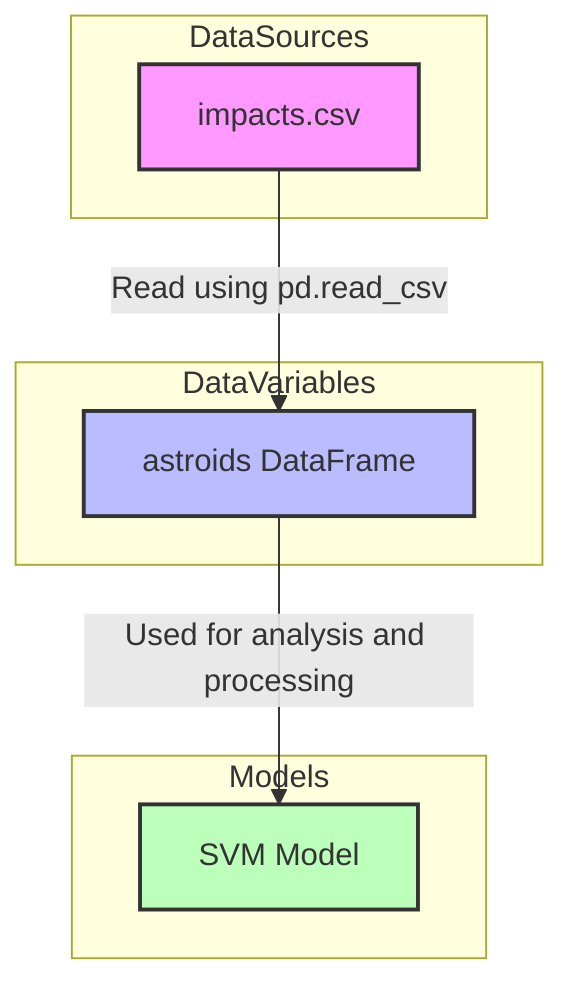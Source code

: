 flowchart TD
    subgraph DataSources
        DS1["impacts.csv"]:::dataSource
        %% This node represents the CSV file containing astroid impact data.
    end
    
    subgraph DataVariables
        DV1["astroids DataFrame"]:::dataVariable
        %% This node represents the DataFrame that holds the astroid impact data.
    end
    
    subgraph Models
        M1[SVM Model]:::model
        %% This node represents the Support Vector Machine model that is used in the analysis.
    end

    %% Data Sources
    DS1 -->|Read using pd.read_csv| DV1
    
    %% Data Flow: Data Processing and Usage
    DV1 -->|Used for analysis and processing| M1

    classDef dataSource fill:#f9f,stroke:#333,stroke-width:2px;
    classDef dataVariable fill:#bbf,stroke:#333,stroke-width:2px;
    classDef model fill:#bfb,stroke:#333,stroke-width:2px;